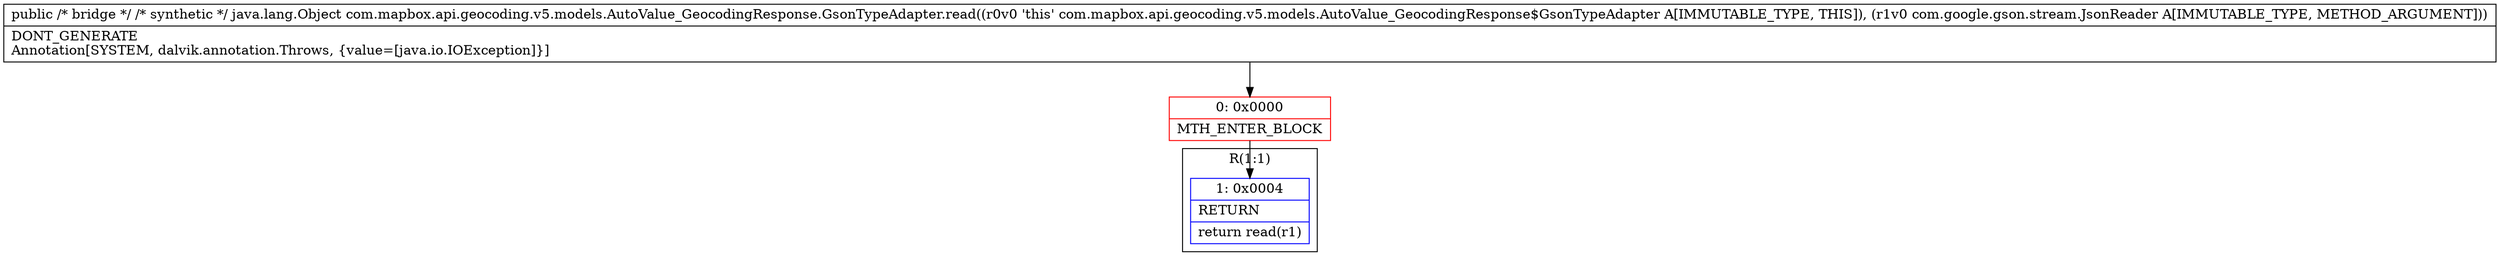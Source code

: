 digraph "CFG forcom.mapbox.api.geocoding.v5.models.AutoValue_GeocodingResponse.GsonTypeAdapter.read(Lcom\/google\/gson\/stream\/JsonReader;)Ljava\/lang\/Object;" {
subgraph cluster_Region_1056903800 {
label = "R(1:1)";
node [shape=record,color=blue];
Node_1 [shape=record,label="{1\:\ 0x0004|RETURN\l|return read(r1)\l}"];
}
Node_0 [shape=record,color=red,label="{0\:\ 0x0000|MTH_ENTER_BLOCK\l}"];
MethodNode[shape=record,label="{public \/* bridge *\/ \/* synthetic *\/ java.lang.Object com.mapbox.api.geocoding.v5.models.AutoValue_GeocodingResponse.GsonTypeAdapter.read((r0v0 'this' com.mapbox.api.geocoding.v5.models.AutoValue_GeocodingResponse$GsonTypeAdapter A[IMMUTABLE_TYPE, THIS]), (r1v0 com.google.gson.stream.JsonReader A[IMMUTABLE_TYPE, METHOD_ARGUMENT]))  | DONT_GENERATE\lAnnotation[SYSTEM, dalvik.annotation.Throws, \{value=[java.io.IOException]\}]\l}"];
MethodNode -> Node_0;
Node_0 -> Node_1;
}


